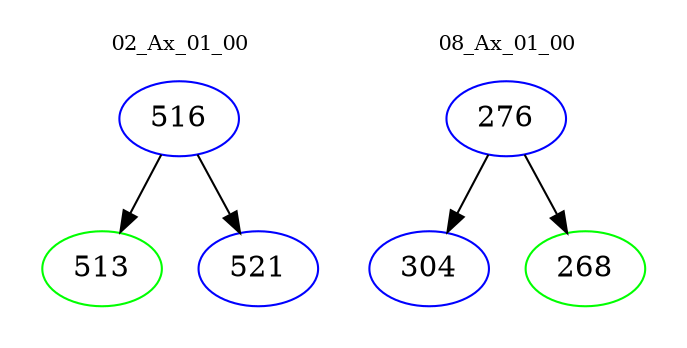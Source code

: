 digraph{
subgraph cluster_0 {
color = white
label = "02_Ax_01_00";
fontsize=10;
T0_516 [label="516", color="blue"]
T0_516 -> T0_513 [color="black"]
T0_513 [label="513", color="green"]
T0_516 -> T0_521 [color="black"]
T0_521 [label="521", color="blue"]
}
subgraph cluster_1 {
color = white
label = "08_Ax_01_00";
fontsize=10;
T1_276 [label="276", color="blue"]
T1_276 -> T1_304 [color="black"]
T1_304 [label="304", color="blue"]
T1_276 -> T1_268 [color="black"]
T1_268 [label="268", color="green"]
}
}
